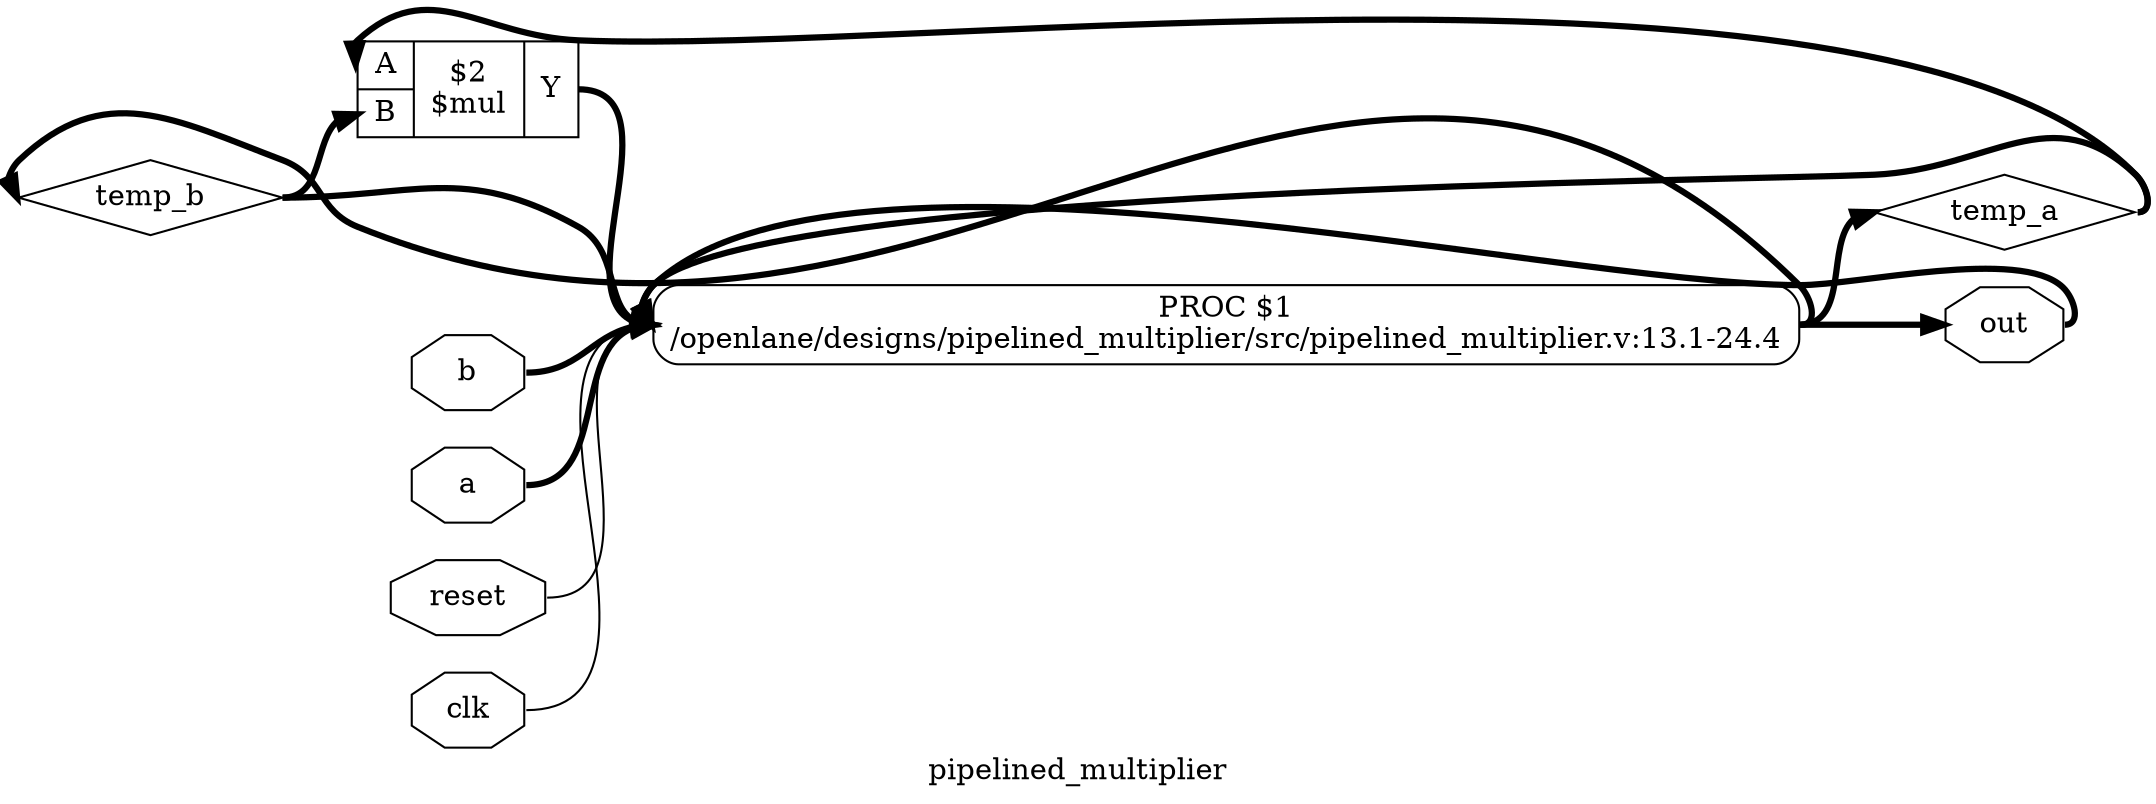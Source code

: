 digraph "pipelined_multiplier" {
label="pipelined_multiplier";
rankdir="LR";
remincross=true;
n5 [ shape=diamond, label="temp_b", color="black", fontcolor="black" ];
n6 [ shape=diamond, label="temp_a", color="black", fontcolor="black" ];
n7 [ shape=octagon, label="out", color="black", fontcolor="black" ];
n8 [ shape=octagon, label="b", color="black", fontcolor="black" ];
n9 [ shape=octagon, label="a", color="black", fontcolor="black" ];
n10 [ shape=octagon, label="reset", color="black", fontcolor="black" ];
n11 [ shape=octagon, label="clk", color="black", fontcolor="black" ];
c15 [ shape=record, label="{{<p12> A|<p13> B}|$2\n$mul|{<p14> Y}}",  ];
p0 [shape=box, style=rounded, label="PROC $1\n/openlane/designs/pipelined_multiplier/src/pipelined_multiplier.v:13.1-24.4"];
c15:p14:e -> p0:w [color="black", fontcolor="black", style="setlinewidth(3)", label=""];
n10:e -> p0:w [color="black", fontcolor="black", label=""];
n11:e -> p0:w [color="black", fontcolor="black", label=""];
p0:e -> n5:w [color="black", fontcolor="black", style="setlinewidth(3)", label=""];
n5:e -> c15:p13:w [color="black", fontcolor="black", style="setlinewidth(3)", label=""];
n5:e -> p0:w [color="black", fontcolor="black", style="setlinewidth(3)", label=""];
p0:e -> n6:w [color="black", fontcolor="black", style="setlinewidth(3)", label=""];
n6:e -> c15:p12:w [color="black", fontcolor="black", style="setlinewidth(3)", label=""];
n6:e -> p0:w [color="black", fontcolor="black", style="setlinewidth(3)", label=""];
p0:e -> n7:w [color="black", fontcolor="black", style="setlinewidth(3)", label=""];
n7:e -> p0:w [color="black", fontcolor="black", style="setlinewidth(3)", label=""];
n8:e -> p0:w [color="black", fontcolor="black", style="setlinewidth(3)", label=""];
n9:e -> p0:w [color="black", fontcolor="black", style="setlinewidth(3)", label=""];
}
